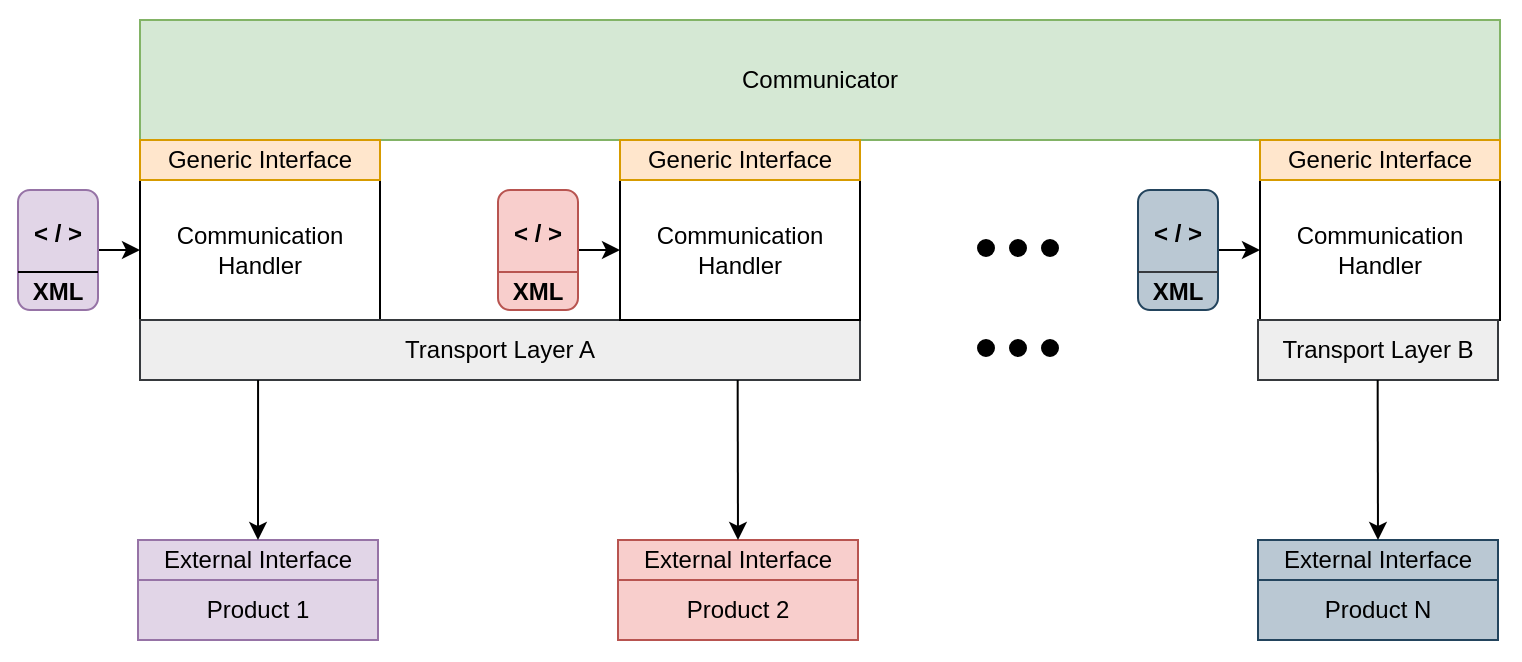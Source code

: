 <mxfile version="19.0.3" type="device"><diagram id="kCGEmJZnJJlEpj4N30fI" name="Page-1"><mxGraphModel dx="1422" dy="985" grid="1" gridSize="10" guides="1" tooltips="1" connect="1" arrows="1" fold="1" page="1" pageScale="1" pageWidth="827" pageHeight="1169" math="0" shadow="0"><root><mxCell id="0"/><mxCell id="1" parent="0"/><mxCell id="9GyFZImbjya8kot27nIO-1" value="" style="rounded=0;whiteSpace=wrap;html=1;strokeColor=none;" vertex="1" parent="1"><mxGeometry x="20" y="130" width="760" height="330" as="geometry"/></mxCell><mxCell id="I99uNZFU7zkCt3N37vjR-3" value="Communicator" style="rounded=0;whiteSpace=wrap;html=1;fillColor=#d5e8d4;strokeColor=#82b366;align=center;verticalAlign=middle;" parent="1" vertex="1"><mxGeometry x="90" y="140" width="680" height="60" as="geometry"/></mxCell><mxCell id="I99uNZFU7zkCt3N37vjR-4" value="Communication Handler&lt;br&gt;" style="rounded=0;whiteSpace=wrap;html=1;" parent="1" vertex="1"><mxGeometry x="90" y="220" width="120" height="70" as="geometry"/></mxCell><mxCell id="I99uNZFU7zkCt3N37vjR-5" value="Generic Interface" style="rounded=0;whiteSpace=wrap;html=1;fillColor=#ffe6cc;strokeColor=#d79b00;" parent="1" vertex="1"><mxGeometry x="90" y="200" width="120" height="20" as="geometry"/></mxCell><mxCell id="I99uNZFU7zkCt3N37vjR-6" value="External Interface" style="rounded=0;whiteSpace=wrap;html=1;fillColor=#e1d5e7;strokeColor=#9673a6;" parent="1" vertex="1"><mxGeometry x="89" y="400" width="120" height="20" as="geometry"/></mxCell><mxCell id="I99uNZFU7zkCt3N37vjR-7" value="Transport Layer A" style="rounded=0;whiteSpace=wrap;html=1;fillColor=#eeeeee;strokeColor=#36393d;" parent="1" vertex="1"><mxGeometry x="90" y="290" width="360" height="30" as="geometry"/></mxCell><mxCell id="I99uNZFU7zkCt3N37vjR-8" value="Product 1" style="rounded=0;whiteSpace=wrap;html=1;fillColor=#e1d5e7;strokeColor=#9673a6;" parent="1" vertex="1"><mxGeometry x="89" y="420" width="120" height="30" as="geometry"/></mxCell><mxCell id="I99uNZFU7zkCt3N37vjR-10" value="Communication Handler&lt;br&gt;" style="rounded=0;whiteSpace=wrap;html=1;" parent="1" vertex="1"><mxGeometry x="330" y="220" width="120" height="70" as="geometry"/></mxCell><mxCell id="I99uNZFU7zkCt3N37vjR-11" value="Generic Interface" style="rounded=0;whiteSpace=wrap;html=1;fillColor=#ffe6cc;strokeColor=#d79b00;" parent="1" vertex="1"><mxGeometry x="330" y="200" width="120" height="20" as="geometry"/></mxCell><mxCell id="I99uNZFU7zkCt3N37vjR-12" value="External Interface" style="rounded=0;whiteSpace=wrap;html=1;fillColor=#f8cecc;strokeColor=#b85450;" parent="1" vertex="1"><mxGeometry x="329" y="400" width="120" height="20" as="geometry"/></mxCell><mxCell id="I99uNZFU7zkCt3N37vjR-13" value="Product 2" style="rounded=0;whiteSpace=wrap;html=1;fillColor=#f8cecc;strokeColor=#b85450;" parent="1" vertex="1"><mxGeometry x="329" y="420" width="120" height="30" as="geometry"/></mxCell><mxCell id="I99uNZFU7zkCt3N37vjR-14" value="" style="edgeStyle=orthogonalEdgeStyle;rounded=0;orthogonalLoop=1;jettySize=auto;html=1;startArrow=none;startFill=0;" parent="1" source="I99uNZFU7zkCt3N37vjR-15" target="I99uNZFU7zkCt3N37vjR-4" edge="1"><mxGeometry relative="1" as="geometry"/></mxCell><mxCell id="I99uNZFU7zkCt3N37vjR-15" value="&amp;lt; /&amp;nbsp;&amp;gt;&lt;br&gt;&lt;br&gt;XML" style="rounded=1;whiteSpace=wrap;html=1;align=center;fontStyle=1;verticalAlign=bottom;fillColor=#e1d5e7;strokeColor=#9673a6;" parent="1" vertex="1"><mxGeometry x="29" y="225" width="40" height="60" as="geometry"/></mxCell><mxCell id="I99uNZFU7zkCt3N37vjR-16" value="" style="endArrow=none;html=1;exitX=0;exitY=0.75;exitDx=0;exitDy=0;entryX=1;entryY=0.75;entryDx=0;entryDy=0;" parent="1" edge="1"><mxGeometry width="50" height="50" relative="1" as="geometry"><mxPoint x="29" y="266" as="sourcePoint"/><mxPoint x="69" y="266" as="targetPoint"/></mxGeometry></mxCell><mxCell id="I99uNZFU7zkCt3N37vjR-17" value="" style="edgeStyle=orthogonalEdgeStyle;rounded=0;orthogonalLoop=1;jettySize=auto;html=1;startArrow=none;startFill=0;" parent="1" source="I99uNZFU7zkCt3N37vjR-18" target="I99uNZFU7zkCt3N37vjR-10" edge="1"><mxGeometry relative="1" as="geometry"/></mxCell><mxCell id="I99uNZFU7zkCt3N37vjR-18" value="&amp;lt; /&amp;nbsp;&amp;gt;&lt;br&gt;&lt;br&gt;XML" style="rounded=1;whiteSpace=wrap;html=1;align=center;fontStyle=1;verticalAlign=bottom;fillColor=#f8cecc;strokeColor=#b85450;" parent="1" vertex="1"><mxGeometry x="269" y="225" width="40" height="60" as="geometry"/></mxCell><mxCell id="I99uNZFU7zkCt3N37vjR-19" value="Communication Handler&lt;br&gt;" style="rounded=0;whiteSpace=wrap;html=1;" parent="1" vertex="1"><mxGeometry x="650" y="220" width="120" height="70" as="geometry"/></mxCell><mxCell id="I99uNZFU7zkCt3N37vjR-20" value="Generic Interface" style="rounded=0;whiteSpace=wrap;html=1;fillColor=#ffe6cc;strokeColor=#d79b00;" parent="1" vertex="1"><mxGeometry x="650" y="200" width="120" height="20" as="geometry"/></mxCell><mxCell id="I99uNZFU7zkCt3N37vjR-21" value="External Interface" style="rounded=0;whiteSpace=wrap;html=1;fillColor=#bac8d3;strokeColor=#23445d;" parent="1" vertex="1"><mxGeometry x="649" y="400" width="120" height="20" as="geometry"/></mxCell><mxCell id="I99uNZFU7zkCt3N37vjR-22" value="Product N" style="rounded=0;whiteSpace=wrap;html=1;fillColor=#bac8d3;strokeColor=#23445d;" parent="1" vertex="1"><mxGeometry x="649" y="420" width="120" height="30" as="geometry"/></mxCell><mxCell id="I99uNZFU7zkCt3N37vjR-23" value="" style="edgeStyle=orthogonalEdgeStyle;rounded=0;orthogonalLoop=1;jettySize=auto;html=1;startArrow=none;startFill=0;" parent="1" source="I99uNZFU7zkCt3N37vjR-24" target="I99uNZFU7zkCt3N37vjR-19" edge="1"><mxGeometry relative="1" as="geometry"/></mxCell><mxCell id="I99uNZFU7zkCt3N37vjR-24" value="&amp;lt; /&amp;nbsp;&amp;gt;&lt;br&gt;&lt;br&gt;XML" style="rounded=1;whiteSpace=wrap;html=1;align=center;fontStyle=1;verticalAlign=bottom;fillColor=#bac8d3;strokeColor=#23445d;" parent="1" vertex="1"><mxGeometry x="589" y="225" width="40" height="60" as="geometry"/></mxCell><mxCell id="I99uNZFU7zkCt3N37vjR-25" value="Transport Layer B" style="rounded=0;whiteSpace=wrap;html=1;fillColor=#eeeeee;strokeColor=#36393d;" parent="1" vertex="1"><mxGeometry x="649" y="290" width="120" height="30" as="geometry"/></mxCell><mxCell id="I99uNZFU7zkCt3N37vjR-26" value="" style="group" parent="1" vertex="1" connectable="0"><mxGeometry x="509" y="300" width="40" height="10" as="geometry"/></mxCell><mxCell id="I99uNZFU7zkCt3N37vjR-27" value="" style="ellipse;whiteSpace=wrap;html=1;aspect=fixed;align=center;labelBackgroundColor=none;labelBorderColor=none;noLabel=1;fontColor=none;fillColor=#000000;" parent="I99uNZFU7zkCt3N37vjR-26" vertex="1"><mxGeometry width="8" height="8" as="geometry"/></mxCell><mxCell id="I99uNZFU7zkCt3N37vjR-28" value="" style="ellipse;whiteSpace=wrap;html=1;aspect=fixed;align=center;labelBackgroundColor=none;labelBorderColor=none;noLabel=1;fontColor=none;fillColor=#000000;" parent="I99uNZFU7zkCt3N37vjR-26" vertex="1"><mxGeometry x="16" width="8" height="8" as="geometry"/></mxCell><mxCell id="I99uNZFU7zkCt3N37vjR-29" value="" style="ellipse;whiteSpace=wrap;html=1;aspect=fixed;align=center;labelBackgroundColor=none;labelBorderColor=none;noLabel=1;fontColor=none;fillColor=#000000;" parent="I99uNZFU7zkCt3N37vjR-26" vertex="1"><mxGeometry x="32" width="8" height="8" as="geometry"/></mxCell><mxCell id="I99uNZFU7zkCt3N37vjR-30" value="" style="group" parent="1" vertex="1" connectable="0"><mxGeometry x="509" y="250" width="40" height="10" as="geometry"/></mxCell><mxCell id="I99uNZFU7zkCt3N37vjR-31" value="" style="ellipse;whiteSpace=wrap;html=1;aspect=fixed;align=center;labelBackgroundColor=none;labelBorderColor=none;noLabel=1;fontColor=none;fillColor=#000000;" parent="I99uNZFU7zkCt3N37vjR-30" vertex="1"><mxGeometry width="8" height="8" as="geometry"/></mxCell><mxCell id="I99uNZFU7zkCt3N37vjR-32" value="" style="ellipse;whiteSpace=wrap;html=1;aspect=fixed;align=center;labelBackgroundColor=none;labelBorderColor=none;noLabel=1;fontColor=none;fillColor=#000000;" parent="I99uNZFU7zkCt3N37vjR-30" vertex="1"><mxGeometry x="16" width="8" height="8" as="geometry"/></mxCell><mxCell id="I99uNZFU7zkCt3N37vjR-33" value="" style="ellipse;whiteSpace=wrap;html=1;aspect=fixed;align=center;labelBackgroundColor=none;labelBorderColor=none;noLabel=1;fontColor=none;fillColor=#000000;" parent="I99uNZFU7zkCt3N37vjR-30" vertex="1"><mxGeometry x="32" width="8" height="8" as="geometry"/></mxCell><mxCell id="I99uNZFU7zkCt3N37vjR-37" value="" style="endArrow=classic;html=1;startArrow=none;startFill=0;exitX=0.164;exitY=1;exitDx=0;exitDy=0;exitPerimeter=0;entryX=0.5;entryY=0;entryDx=0;entryDy=0;" parent="1" target="I99uNZFU7zkCt3N37vjR-6" edge="1"><mxGeometry width="50" height="50" relative="1" as="geometry"><mxPoint x="149.04" y="320" as="sourcePoint"/><mxPoint x="149" y="340" as="targetPoint"/></mxGeometry></mxCell><mxCell id="I99uNZFU7zkCt3N37vjR-39" value="" style="endArrow=classic;html=1;startArrow=none;startFill=0;exitX=0.492;exitY=1;exitDx=0;exitDy=0;exitPerimeter=0;entryX=0.5;entryY=0;entryDx=0;entryDy=0;" parent="1" edge="1" target="I99uNZFU7zkCt3N37vjR-12"><mxGeometry width="50" height="50" relative="1" as="geometry"><mxPoint x="388.83" y="320" as="sourcePoint"/><mxPoint x="388.83" y="350" as="targetPoint"/></mxGeometry></mxCell><mxCell id="I99uNZFU7zkCt3N37vjR-41" value="" style="endArrow=classic;html=1;startArrow=none;startFill=0;exitX=0.492;exitY=1;exitDx=0;exitDy=0;exitPerimeter=0;entryX=0.5;entryY=0;entryDx=0;entryDy=0;" parent="1" edge="1" target="I99uNZFU7zkCt3N37vjR-21"><mxGeometry width="50" height="50" relative="1" as="geometry"><mxPoint x="708.83" y="320" as="sourcePoint"/><mxPoint x="708.83" y="350" as="targetPoint"/></mxGeometry></mxCell><mxCell id="MffWBrF8cgHzI1bEeVvl-1" value="" style="endArrow=none;html=1;exitX=0;exitY=0.75;exitDx=0;exitDy=0;entryX=1;entryY=0.75;entryDx=0;entryDy=0;fillColor=#f8cecc;strokeColor=#b85450;" parent="1" edge="1"><mxGeometry width="50" height="50" relative="1" as="geometry"><mxPoint x="269" y="266" as="sourcePoint"/><mxPoint x="309" y="266" as="targetPoint"/></mxGeometry></mxCell><mxCell id="MffWBrF8cgHzI1bEeVvl-2" value="" style="endArrow=none;html=1;exitX=0;exitY=0.75;exitDx=0;exitDy=0;entryX=1;entryY=0.75;entryDx=0;entryDy=0;fillColor=#eeeeee;strokeColor=#36393d;" parent="1" edge="1"><mxGeometry width="50" height="50" relative="1" as="geometry"><mxPoint x="589" y="266" as="sourcePoint"/><mxPoint x="629" y="266" as="targetPoint"/></mxGeometry></mxCell></root></mxGraphModel></diagram></mxfile>